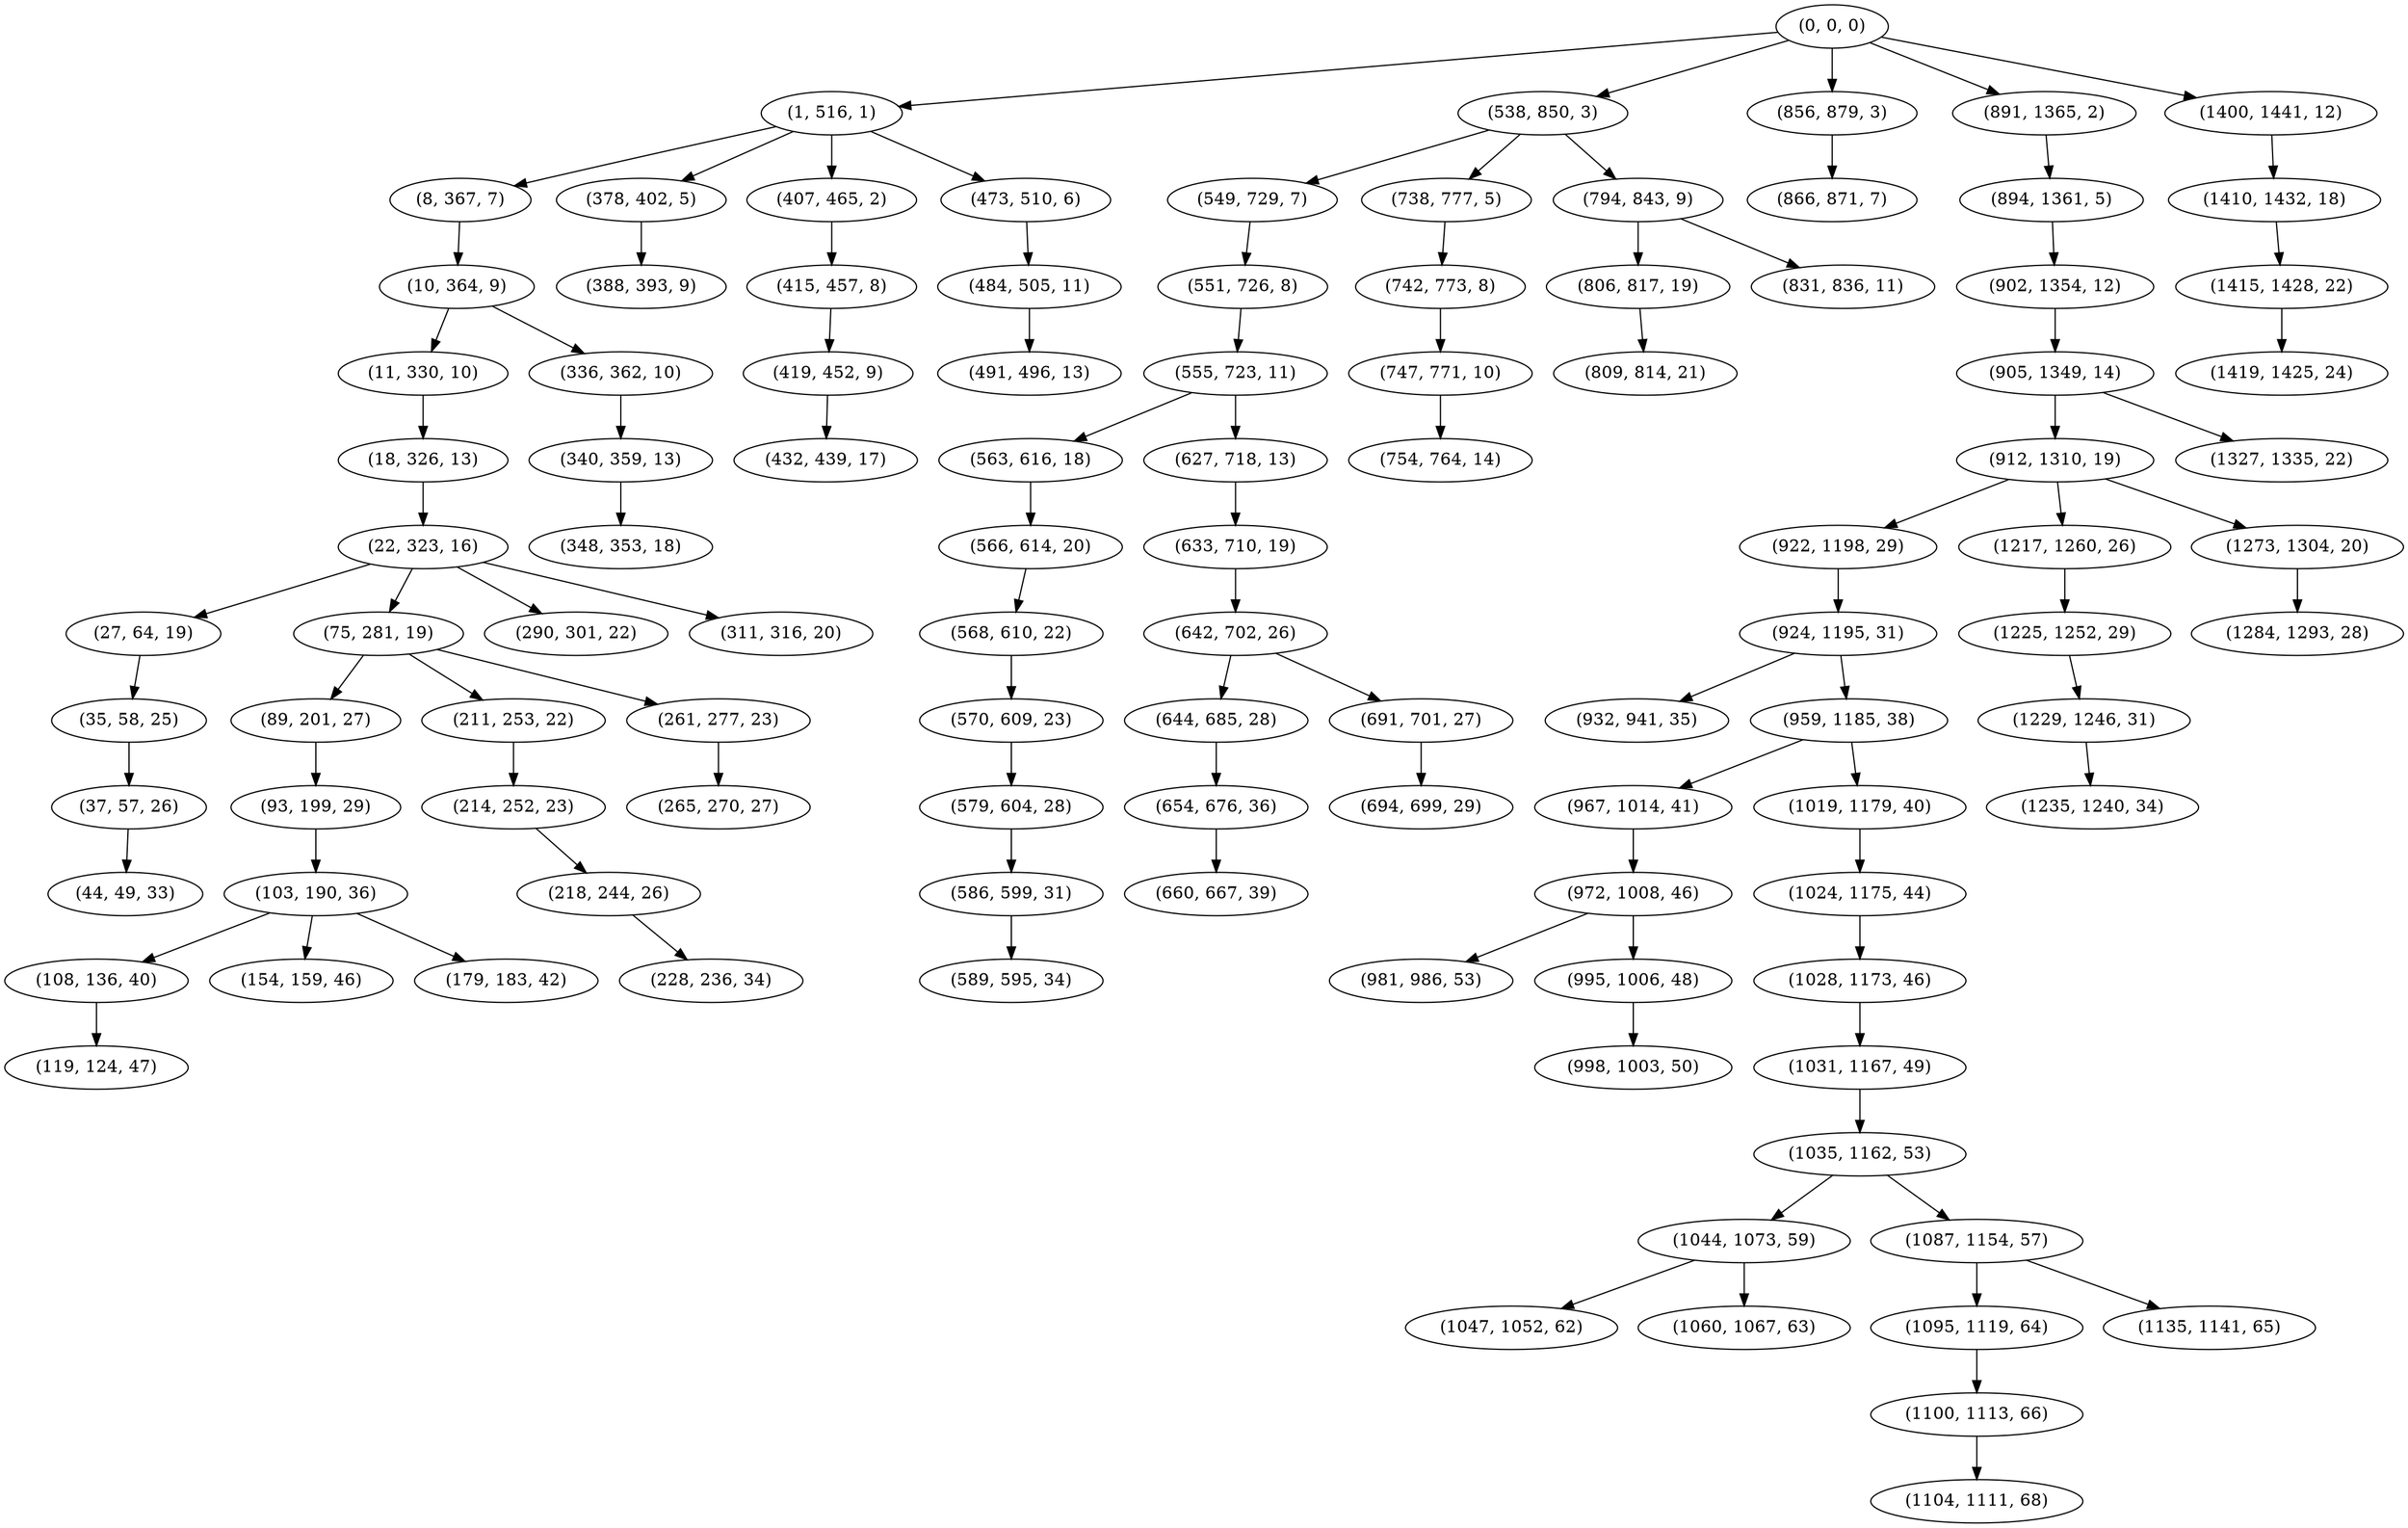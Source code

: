 digraph tree {
    "(0, 0, 0)";
    "(1, 516, 1)";
    "(8, 367, 7)";
    "(10, 364, 9)";
    "(11, 330, 10)";
    "(18, 326, 13)";
    "(22, 323, 16)";
    "(27, 64, 19)";
    "(35, 58, 25)";
    "(37, 57, 26)";
    "(44, 49, 33)";
    "(75, 281, 19)";
    "(89, 201, 27)";
    "(93, 199, 29)";
    "(103, 190, 36)";
    "(108, 136, 40)";
    "(119, 124, 47)";
    "(154, 159, 46)";
    "(179, 183, 42)";
    "(211, 253, 22)";
    "(214, 252, 23)";
    "(218, 244, 26)";
    "(228, 236, 34)";
    "(261, 277, 23)";
    "(265, 270, 27)";
    "(290, 301, 22)";
    "(311, 316, 20)";
    "(336, 362, 10)";
    "(340, 359, 13)";
    "(348, 353, 18)";
    "(378, 402, 5)";
    "(388, 393, 9)";
    "(407, 465, 2)";
    "(415, 457, 8)";
    "(419, 452, 9)";
    "(432, 439, 17)";
    "(473, 510, 6)";
    "(484, 505, 11)";
    "(491, 496, 13)";
    "(538, 850, 3)";
    "(549, 729, 7)";
    "(551, 726, 8)";
    "(555, 723, 11)";
    "(563, 616, 18)";
    "(566, 614, 20)";
    "(568, 610, 22)";
    "(570, 609, 23)";
    "(579, 604, 28)";
    "(586, 599, 31)";
    "(589, 595, 34)";
    "(627, 718, 13)";
    "(633, 710, 19)";
    "(642, 702, 26)";
    "(644, 685, 28)";
    "(654, 676, 36)";
    "(660, 667, 39)";
    "(691, 701, 27)";
    "(694, 699, 29)";
    "(738, 777, 5)";
    "(742, 773, 8)";
    "(747, 771, 10)";
    "(754, 764, 14)";
    "(794, 843, 9)";
    "(806, 817, 19)";
    "(809, 814, 21)";
    "(831, 836, 11)";
    "(856, 879, 3)";
    "(866, 871, 7)";
    "(891, 1365, 2)";
    "(894, 1361, 5)";
    "(902, 1354, 12)";
    "(905, 1349, 14)";
    "(912, 1310, 19)";
    "(922, 1198, 29)";
    "(924, 1195, 31)";
    "(932, 941, 35)";
    "(959, 1185, 38)";
    "(967, 1014, 41)";
    "(972, 1008, 46)";
    "(981, 986, 53)";
    "(995, 1006, 48)";
    "(998, 1003, 50)";
    "(1019, 1179, 40)";
    "(1024, 1175, 44)";
    "(1028, 1173, 46)";
    "(1031, 1167, 49)";
    "(1035, 1162, 53)";
    "(1044, 1073, 59)";
    "(1047, 1052, 62)";
    "(1060, 1067, 63)";
    "(1087, 1154, 57)";
    "(1095, 1119, 64)";
    "(1100, 1113, 66)";
    "(1104, 1111, 68)";
    "(1135, 1141, 65)";
    "(1217, 1260, 26)";
    "(1225, 1252, 29)";
    "(1229, 1246, 31)";
    "(1235, 1240, 34)";
    "(1273, 1304, 20)";
    "(1284, 1293, 28)";
    "(1327, 1335, 22)";
    "(1400, 1441, 12)";
    "(1410, 1432, 18)";
    "(1415, 1428, 22)";
    "(1419, 1425, 24)";
    "(0, 0, 0)" -> "(1, 516, 1)";
    "(0, 0, 0)" -> "(538, 850, 3)";
    "(0, 0, 0)" -> "(856, 879, 3)";
    "(0, 0, 0)" -> "(891, 1365, 2)";
    "(0, 0, 0)" -> "(1400, 1441, 12)";
    "(1, 516, 1)" -> "(8, 367, 7)";
    "(1, 516, 1)" -> "(378, 402, 5)";
    "(1, 516, 1)" -> "(407, 465, 2)";
    "(1, 516, 1)" -> "(473, 510, 6)";
    "(8, 367, 7)" -> "(10, 364, 9)";
    "(10, 364, 9)" -> "(11, 330, 10)";
    "(10, 364, 9)" -> "(336, 362, 10)";
    "(11, 330, 10)" -> "(18, 326, 13)";
    "(18, 326, 13)" -> "(22, 323, 16)";
    "(22, 323, 16)" -> "(27, 64, 19)";
    "(22, 323, 16)" -> "(75, 281, 19)";
    "(22, 323, 16)" -> "(290, 301, 22)";
    "(22, 323, 16)" -> "(311, 316, 20)";
    "(27, 64, 19)" -> "(35, 58, 25)";
    "(35, 58, 25)" -> "(37, 57, 26)";
    "(37, 57, 26)" -> "(44, 49, 33)";
    "(75, 281, 19)" -> "(89, 201, 27)";
    "(75, 281, 19)" -> "(211, 253, 22)";
    "(75, 281, 19)" -> "(261, 277, 23)";
    "(89, 201, 27)" -> "(93, 199, 29)";
    "(93, 199, 29)" -> "(103, 190, 36)";
    "(103, 190, 36)" -> "(108, 136, 40)";
    "(103, 190, 36)" -> "(154, 159, 46)";
    "(103, 190, 36)" -> "(179, 183, 42)";
    "(108, 136, 40)" -> "(119, 124, 47)";
    "(211, 253, 22)" -> "(214, 252, 23)";
    "(214, 252, 23)" -> "(218, 244, 26)";
    "(218, 244, 26)" -> "(228, 236, 34)";
    "(261, 277, 23)" -> "(265, 270, 27)";
    "(336, 362, 10)" -> "(340, 359, 13)";
    "(340, 359, 13)" -> "(348, 353, 18)";
    "(378, 402, 5)" -> "(388, 393, 9)";
    "(407, 465, 2)" -> "(415, 457, 8)";
    "(415, 457, 8)" -> "(419, 452, 9)";
    "(419, 452, 9)" -> "(432, 439, 17)";
    "(473, 510, 6)" -> "(484, 505, 11)";
    "(484, 505, 11)" -> "(491, 496, 13)";
    "(538, 850, 3)" -> "(549, 729, 7)";
    "(538, 850, 3)" -> "(738, 777, 5)";
    "(538, 850, 3)" -> "(794, 843, 9)";
    "(549, 729, 7)" -> "(551, 726, 8)";
    "(551, 726, 8)" -> "(555, 723, 11)";
    "(555, 723, 11)" -> "(563, 616, 18)";
    "(555, 723, 11)" -> "(627, 718, 13)";
    "(563, 616, 18)" -> "(566, 614, 20)";
    "(566, 614, 20)" -> "(568, 610, 22)";
    "(568, 610, 22)" -> "(570, 609, 23)";
    "(570, 609, 23)" -> "(579, 604, 28)";
    "(579, 604, 28)" -> "(586, 599, 31)";
    "(586, 599, 31)" -> "(589, 595, 34)";
    "(627, 718, 13)" -> "(633, 710, 19)";
    "(633, 710, 19)" -> "(642, 702, 26)";
    "(642, 702, 26)" -> "(644, 685, 28)";
    "(642, 702, 26)" -> "(691, 701, 27)";
    "(644, 685, 28)" -> "(654, 676, 36)";
    "(654, 676, 36)" -> "(660, 667, 39)";
    "(691, 701, 27)" -> "(694, 699, 29)";
    "(738, 777, 5)" -> "(742, 773, 8)";
    "(742, 773, 8)" -> "(747, 771, 10)";
    "(747, 771, 10)" -> "(754, 764, 14)";
    "(794, 843, 9)" -> "(806, 817, 19)";
    "(794, 843, 9)" -> "(831, 836, 11)";
    "(806, 817, 19)" -> "(809, 814, 21)";
    "(856, 879, 3)" -> "(866, 871, 7)";
    "(891, 1365, 2)" -> "(894, 1361, 5)";
    "(894, 1361, 5)" -> "(902, 1354, 12)";
    "(902, 1354, 12)" -> "(905, 1349, 14)";
    "(905, 1349, 14)" -> "(912, 1310, 19)";
    "(905, 1349, 14)" -> "(1327, 1335, 22)";
    "(912, 1310, 19)" -> "(922, 1198, 29)";
    "(912, 1310, 19)" -> "(1217, 1260, 26)";
    "(912, 1310, 19)" -> "(1273, 1304, 20)";
    "(922, 1198, 29)" -> "(924, 1195, 31)";
    "(924, 1195, 31)" -> "(932, 941, 35)";
    "(924, 1195, 31)" -> "(959, 1185, 38)";
    "(959, 1185, 38)" -> "(967, 1014, 41)";
    "(959, 1185, 38)" -> "(1019, 1179, 40)";
    "(967, 1014, 41)" -> "(972, 1008, 46)";
    "(972, 1008, 46)" -> "(981, 986, 53)";
    "(972, 1008, 46)" -> "(995, 1006, 48)";
    "(995, 1006, 48)" -> "(998, 1003, 50)";
    "(1019, 1179, 40)" -> "(1024, 1175, 44)";
    "(1024, 1175, 44)" -> "(1028, 1173, 46)";
    "(1028, 1173, 46)" -> "(1031, 1167, 49)";
    "(1031, 1167, 49)" -> "(1035, 1162, 53)";
    "(1035, 1162, 53)" -> "(1044, 1073, 59)";
    "(1035, 1162, 53)" -> "(1087, 1154, 57)";
    "(1044, 1073, 59)" -> "(1047, 1052, 62)";
    "(1044, 1073, 59)" -> "(1060, 1067, 63)";
    "(1087, 1154, 57)" -> "(1095, 1119, 64)";
    "(1087, 1154, 57)" -> "(1135, 1141, 65)";
    "(1095, 1119, 64)" -> "(1100, 1113, 66)";
    "(1100, 1113, 66)" -> "(1104, 1111, 68)";
    "(1217, 1260, 26)" -> "(1225, 1252, 29)";
    "(1225, 1252, 29)" -> "(1229, 1246, 31)";
    "(1229, 1246, 31)" -> "(1235, 1240, 34)";
    "(1273, 1304, 20)" -> "(1284, 1293, 28)";
    "(1400, 1441, 12)" -> "(1410, 1432, 18)";
    "(1410, 1432, 18)" -> "(1415, 1428, 22)";
    "(1415, 1428, 22)" -> "(1419, 1425, 24)";
}
